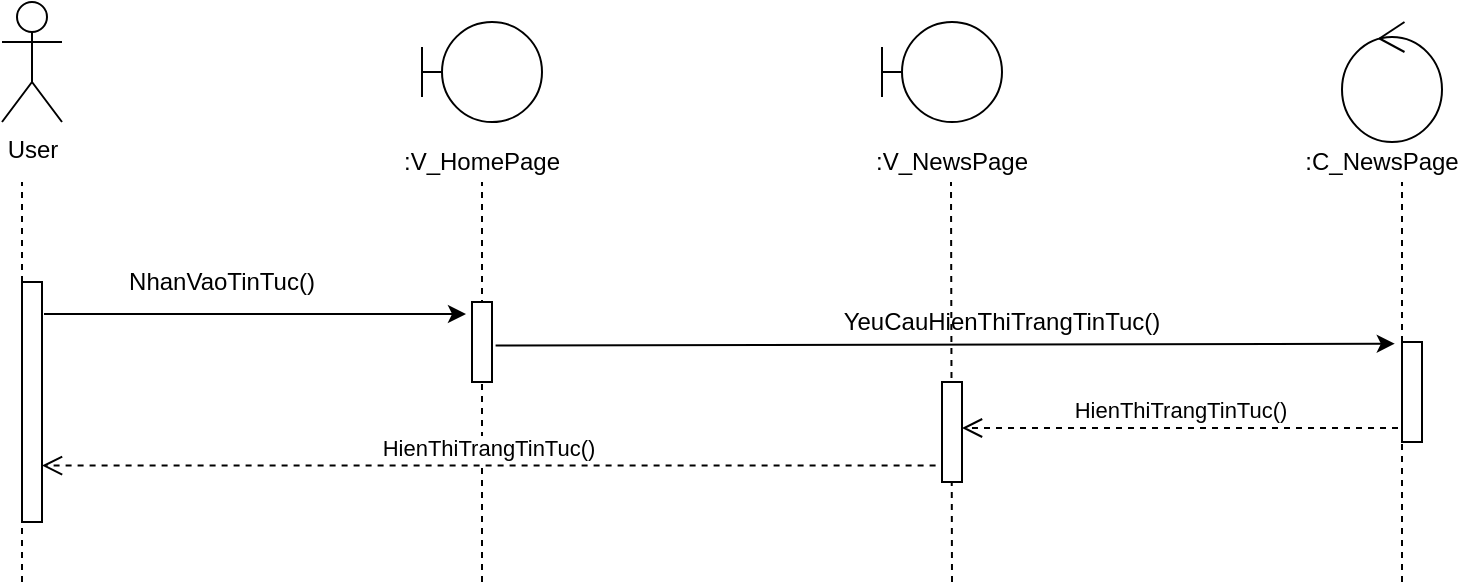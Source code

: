 <mxfile version="14.1.1" type="github">
  <diagram id="kgpKYQtTHZ0yAKxKKP6v" name="Page-1">
    <mxGraphModel dx="1038" dy="500" grid="1" gridSize="10" guides="1" tooltips="1" connect="1" arrows="1" fold="1" page="1" pageScale="1" pageWidth="850" pageHeight="1100" math="0" shadow="0">
      <root>
        <mxCell id="0" />
        <mxCell id="1" parent="0" />
        <mxCell id="KwdKWLrh2gG3OE4VAdlp-1" value="User" style="shape=umlActor;verticalLabelPosition=bottom;verticalAlign=top;html=1;outlineConnect=0;" parent="1" vertex="1">
          <mxGeometry x="40" y="20" width="30" height="60" as="geometry" />
        </mxCell>
        <mxCell id="KwdKWLrh2gG3OE4VAdlp-2" value="" style="shape=umlBoundary;whiteSpace=wrap;html=1;" parent="1" vertex="1">
          <mxGeometry x="480" y="30" width="60" height="50" as="geometry" />
        </mxCell>
        <mxCell id="KwdKWLrh2gG3OE4VAdlp-3" value="" style="shape=umlBoundary;whiteSpace=wrap;html=1;" parent="1" vertex="1">
          <mxGeometry x="250" y="30" width="60" height="50" as="geometry" />
        </mxCell>
        <mxCell id="KwdKWLrh2gG3OE4VAdlp-4" value="" style="ellipse;shape=umlControl;whiteSpace=wrap;html=1;" parent="1" vertex="1">
          <mxGeometry x="710" y="30" width="50" height="60" as="geometry" />
        </mxCell>
        <mxCell id="KwdKWLrh2gG3OE4VAdlp-6" value="" style="endArrow=none;dashed=1;html=1;" parent="1" edge="1">
          <mxGeometry width="50" height="50" relative="1" as="geometry">
            <mxPoint x="740" y="310" as="sourcePoint" />
            <mxPoint x="740" y="110" as="targetPoint" />
          </mxGeometry>
        </mxCell>
        <mxCell id="KwdKWLrh2gG3OE4VAdlp-7" value="" style="endArrow=none;dashed=1;html=1;" parent="1" edge="1">
          <mxGeometry width="50" height="50" relative="1" as="geometry">
            <mxPoint x="515" y="310" as="sourcePoint" />
            <mxPoint x="514.5" y="110" as="targetPoint" />
          </mxGeometry>
        </mxCell>
        <mxCell id="KwdKWLrh2gG3OE4VAdlp-8" value="" style="endArrow=none;dashed=1;html=1;entryX=0.5;entryY=1;entryDx=0;entryDy=0;" parent="1" target="KwdKWLrh2gG3OE4VAdlp-15" edge="1">
          <mxGeometry width="50" height="50" relative="1" as="geometry">
            <mxPoint x="280" y="310" as="sourcePoint" />
            <mxPoint x="230" y="100" as="targetPoint" />
          </mxGeometry>
        </mxCell>
        <mxCell id="KwdKWLrh2gG3OE4VAdlp-9" value="" style="endArrow=none;dashed=1;html=1;" parent="1" edge="1">
          <mxGeometry width="50" height="50" relative="1" as="geometry">
            <mxPoint x="50" y="310" as="sourcePoint" />
            <mxPoint x="50" y="110" as="targetPoint" />
          </mxGeometry>
        </mxCell>
        <mxCell id="KwdKWLrh2gG3OE4VAdlp-13" value=":C_NewsPage" style="text;html=1;strokeColor=none;fillColor=none;align=center;verticalAlign=middle;whiteSpace=wrap;rounded=0;" parent="1" vertex="1">
          <mxGeometry x="710" y="90" width="40" height="20" as="geometry" />
        </mxCell>
        <mxCell id="KwdKWLrh2gG3OE4VAdlp-14" value=":V_NewsPage" style="text;html=1;strokeColor=none;fillColor=none;align=center;verticalAlign=middle;whiteSpace=wrap;rounded=0;" parent="1" vertex="1">
          <mxGeometry x="495" y="90" width="40" height="20" as="geometry" />
        </mxCell>
        <mxCell id="KwdKWLrh2gG3OE4VAdlp-15" value=":V_HomePage" style="text;html=1;strokeColor=none;fillColor=none;align=center;verticalAlign=middle;whiteSpace=wrap;rounded=0;" parent="1" vertex="1">
          <mxGeometry x="260" y="90" width="40" height="20" as="geometry" />
        </mxCell>
        <mxCell id="KwdKWLrh2gG3OE4VAdlp-18" value="" style="html=1;points=[];perimeter=orthogonalPerimeter;" parent="1" vertex="1">
          <mxGeometry x="740" y="190" width="10" height="50" as="geometry" />
        </mxCell>
        <mxCell id="KwdKWLrh2gG3OE4VAdlp-19" value="" style="html=1;points=[];perimeter=orthogonalPerimeter;" parent="1" vertex="1">
          <mxGeometry x="510" y="210" width="10" height="50" as="geometry" />
        </mxCell>
        <mxCell id="KwdKWLrh2gG3OE4VAdlp-20" value="" style="html=1;points=[];perimeter=orthogonalPerimeter;" parent="1" vertex="1">
          <mxGeometry x="275" y="170" width="10" height="40" as="geometry" />
        </mxCell>
        <mxCell id="KwdKWLrh2gG3OE4VAdlp-21" value="" style="html=1;points=[];perimeter=orthogonalPerimeter;" parent="1" vertex="1">
          <mxGeometry x="50" y="160" width="10" height="120" as="geometry" />
        </mxCell>
        <mxCell id="KwdKWLrh2gG3OE4VAdlp-23" value="" style="endArrow=classic;html=1;" parent="1" edge="1">
          <mxGeometry width="50" height="50" relative="1" as="geometry">
            <mxPoint x="61" y="176" as="sourcePoint" />
            <mxPoint x="272" y="176" as="targetPoint" />
          </mxGeometry>
        </mxCell>
        <mxCell id="KwdKWLrh2gG3OE4VAdlp-24" value="NhanVaoTinTuc()" style="text;html=1;strokeColor=none;fillColor=none;align=center;verticalAlign=middle;whiteSpace=wrap;rounded=0;" parent="1" vertex="1">
          <mxGeometry x="130" y="150" width="40" height="20" as="geometry" />
        </mxCell>
        <mxCell id="KwdKWLrh2gG3OE4VAdlp-25" value="" style="endArrow=classic;html=1;exitX=1.18;exitY=0.545;exitDx=0;exitDy=0;exitPerimeter=0;entryX=-0.36;entryY=0.017;entryDx=0;entryDy=0;entryPerimeter=0;" parent="1" source="KwdKWLrh2gG3OE4VAdlp-20" target="KwdKWLrh2gG3OE4VAdlp-18" edge="1">
          <mxGeometry width="50" height="50" relative="1" as="geometry">
            <mxPoint x="400" y="300" as="sourcePoint" />
            <mxPoint x="450" y="250" as="targetPoint" />
          </mxGeometry>
        </mxCell>
        <mxCell id="KwdKWLrh2gG3OE4VAdlp-26" value="YeuCauHienThiTrangTinTuc()" style="text;html=1;strokeColor=none;fillColor=none;align=center;verticalAlign=middle;whiteSpace=wrap;rounded=0;" parent="1" vertex="1">
          <mxGeometry x="520" y="170" width="40" height="20" as="geometry" />
        </mxCell>
        <mxCell id="KwdKWLrh2gG3OE4VAdlp-27" value="HienThiTrangTinTuc()" style="html=1;verticalAlign=bottom;endArrow=open;dashed=1;endSize=8;" parent="1" edge="1">
          <mxGeometry relative="1" as="geometry">
            <mxPoint x="738" y="233" as="sourcePoint" />
            <mxPoint x="520" y="233" as="targetPoint" />
          </mxGeometry>
        </mxCell>
        <mxCell id="KwdKWLrh2gG3OE4VAdlp-28" value="HienThiTrangTinTuc()" style="html=1;verticalAlign=bottom;endArrow=open;dashed=1;endSize=8;exitX=-0.32;exitY=0.836;exitDx=0;exitDy=0;exitPerimeter=0;" parent="1" source="KwdKWLrh2gG3OE4VAdlp-19" target="KwdKWLrh2gG3OE4VAdlp-21" edge="1">
          <mxGeometry relative="1" as="geometry">
            <mxPoint x="460" y="270" as="sourcePoint" />
            <mxPoint x="380" y="270" as="targetPoint" />
          </mxGeometry>
        </mxCell>
      </root>
    </mxGraphModel>
  </diagram>
</mxfile>
